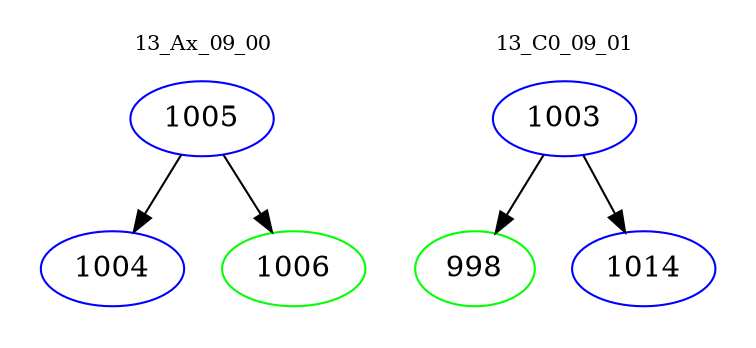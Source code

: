 digraph{
subgraph cluster_0 {
color = white
label = "13_Ax_09_00";
fontsize=10;
T0_1005 [label="1005", color="blue"]
T0_1005 -> T0_1004 [color="black"]
T0_1004 [label="1004", color="blue"]
T0_1005 -> T0_1006 [color="black"]
T0_1006 [label="1006", color="green"]
}
subgraph cluster_1 {
color = white
label = "13_C0_09_01";
fontsize=10;
T1_1003 [label="1003", color="blue"]
T1_1003 -> T1_998 [color="black"]
T1_998 [label="998", color="green"]
T1_1003 -> T1_1014 [color="black"]
T1_1014 [label="1014", color="blue"]
}
}
